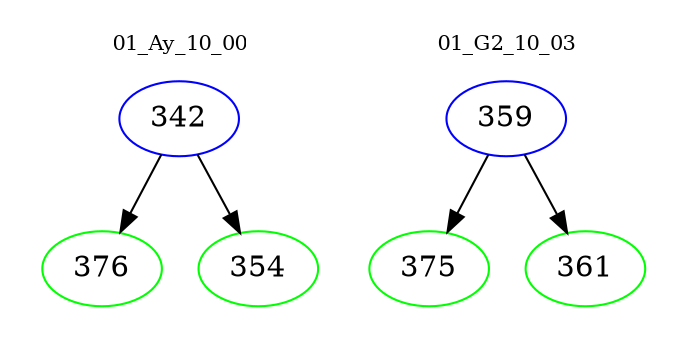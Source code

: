 digraph{
subgraph cluster_0 {
color = white
label = "01_Ay_10_00";
fontsize=10;
T0_342 [label="342", color="blue"]
T0_342 -> T0_376 [color="black"]
T0_376 [label="376", color="green"]
T0_342 -> T0_354 [color="black"]
T0_354 [label="354", color="green"]
}
subgraph cluster_1 {
color = white
label = "01_G2_10_03";
fontsize=10;
T1_359 [label="359", color="blue"]
T1_359 -> T1_375 [color="black"]
T1_375 [label="375", color="green"]
T1_359 -> T1_361 [color="black"]
T1_361 [label="361", color="green"]
}
}
